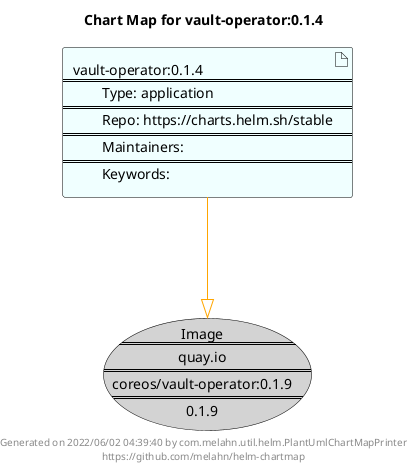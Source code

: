 @startuml
skinparam linetype ortho
skinparam backgroundColor white
skinparam usecaseBorderColor black
skinparam usecaseArrowColor LightSlateGray
skinparam artifactBorderColor black
skinparam artifactArrowColor LightSlateGray

title Chart Map for vault-operator:0.1.4

'There is one referenced Helm Chart
artifact "vault-operator:0.1.4\n====\n\tType: application\n====\n\tRepo: https://charts.helm.sh/stable\n====\n\tMaintainers: \n====\n\tKeywords: " as vault_operator_0_1_4 #Azure

'There is one referenced Docker Image
usecase "Image\n====\nquay.io\n====\ncoreos/vault-operator:0.1.9\n====\n0.1.9" as quay_io_coreos_vault_operator_0_1_9 #LightGray

'Chart Dependencies
vault_operator_0_1_4--[#orange]-|>quay_io_coreos_vault_operator_0_1_9

center footer Generated on 2022/06/02 04:39:40 by com.melahn.util.helm.PlantUmlChartMapPrinter\nhttps://github.com/melahn/helm-chartmap
@enduml
